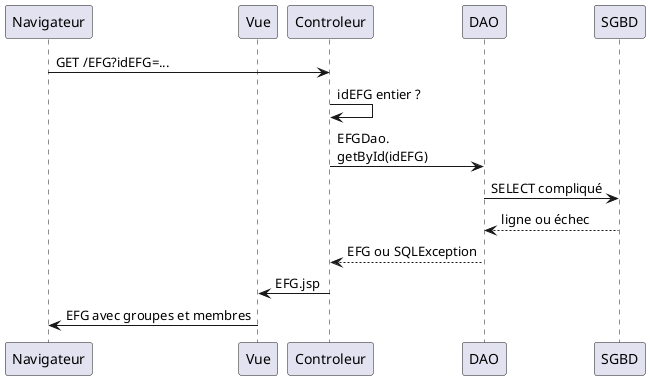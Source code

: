 @startuml
participant Navigateur
participant Vue

Navigateur -> Controleur: GET /EFG?idEFG=...
Controleur -> Controleur: idEFG entier ?
Controleur -> DAO: EFGDao.\ngetById(idEFG)
DAO -> SGBD: SELECT compliqué
SGBD --> DAO: ligne ou échec
DAO --> Controleur: EFG ou SQLException
Controleur -> Vue: EFG.jsp
Vue -> Navigateur: EFG avec groupes et membres

@enduml
